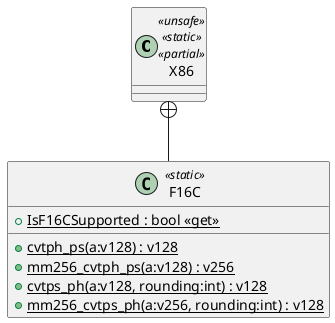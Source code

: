 @startuml
class X86 <<unsafe>> <<static>> <<partial>> {
}
class F16C <<static>> {
    + {static} IsF16CSupported : bool <<get>>
    + {static} cvtph_ps(a:v128) : v128
    + {static} mm256_cvtph_ps(a:v128) : v256
    + {static} cvtps_ph(a:v128, rounding:int) : v128
    + {static} mm256_cvtps_ph(a:v256, rounding:int) : v128
}
X86 +-- F16C
@enduml
